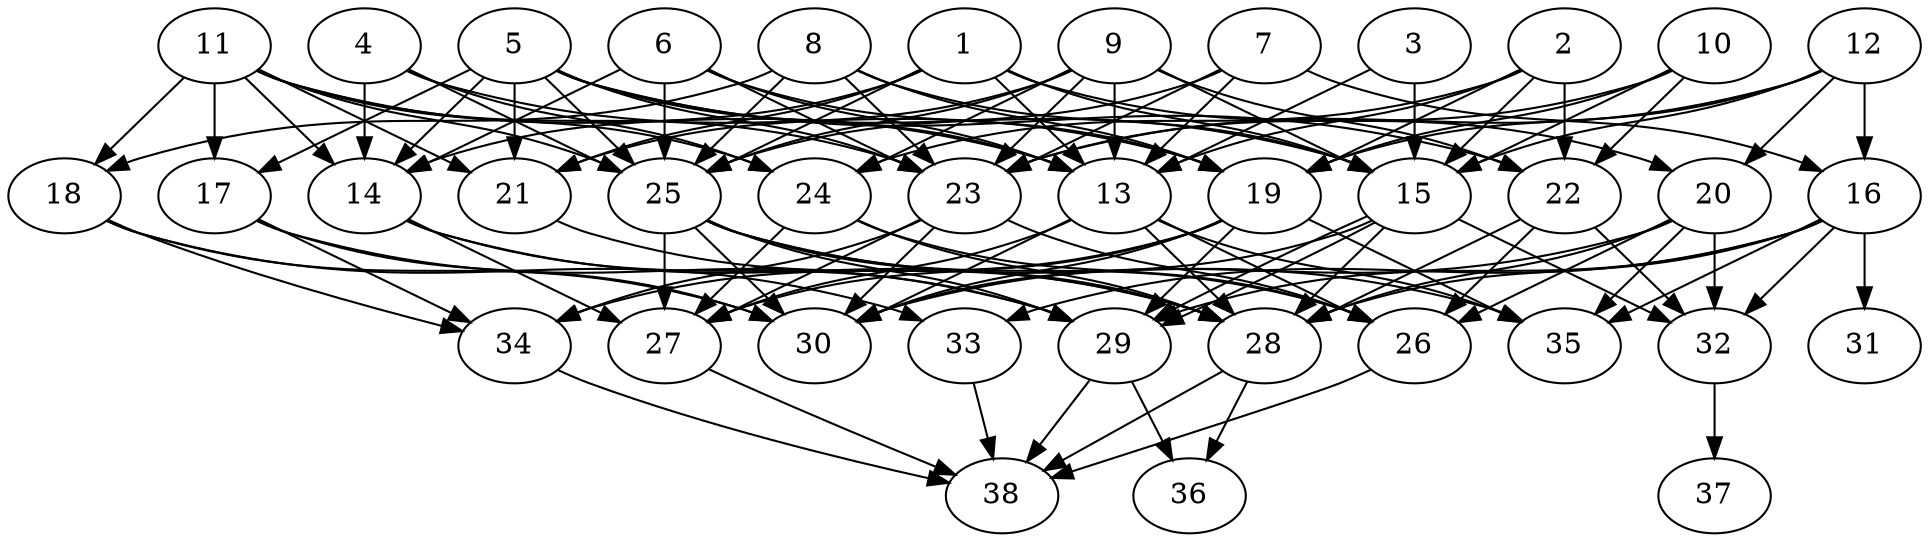 // DAG (tier=3-complex, mode=compute, n=38, ccr=0.494, fat=0.866, density=0.652, regular=0.294, jump=0.267, mindata=1048576, maxdata=16777216)
// DAG automatically generated by daggen at Sun Aug 24 16:33:34 2025
// /home/ermia/Project/Environments/daggen/bin/daggen --dot --ccr 0.494 --fat 0.866 --regular 0.294 --density 0.652 --jump 0.267 --mindata 1048576 --maxdata 16777216 -n 38 
digraph G {
  1 [size="1678167492901470208000", alpha="0.13", expect_size="839083746450735104000"]
  1 -> 13 [size ="1129744380723200"]
  1 -> 14 [size ="1129744380723200"]
  1 -> 15 [size ="1129744380723200"]
  1 -> 20 [size ="1129744380723200"]
  1 -> 21 [size ="1129744380723200"]
  1 -> 25 [size ="1129744380723200"]
  2 [size="19520155788049488", alpha="0.00", expect_size="9760077894024744"]
  2 -> 13 [size ="523930720796672"]
  2 -> 15 [size ="523930720796672"]
  2 -> 19 [size ="523930720796672"]
  2 -> 22 [size ="523930720796672"]
  2 -> 24 [size ="523930720796672"]
  3 [size="606427657519910656", alpha="0.01", expect_size="303213828759955328"]
  3 -> 13 [size ="429446607667200"]
  3 -> 15 [size ="429446607667200"]
  4 [size="9975065212602828", alpha="0.12", expect_size="4987532606301414"]
  4 -> 14 [size ="316453223923712"]
  4 -> 19 [size ="316453223923712"]
  4 -> 24 [size ="316453223923712"]
  4 -> 25 [size ="316453223923712"]
  5 [size="42449565397693568", alpha="0.08", expect_size="21224782698846784"]
  5 -> 13 [size ="683408787243008"]
  5 -> 14 [size ="683408787243008"]
  5 -> 15 [size ="683408787243008"]
  5 -> 17 [size ="683408787243008"]
  5 -> 21 [size ="683408787243008"]
  5 -> 22 [size ="683408787243008"]
  5 -> 23 [size ="683408787243008"]
  5 -> 25 [size ="683408787243008"]
  6 [size="2236003925771681792000", alpha="0.18", expect_size="1118001962885840896000"]
  6 -> 13 [size ="1367954633523200"]
  6 -> 14 [size ="1367954633523200"]
  6 -> 19 [size ="1367954633523200"]
  6 -> 23 [size ="1367954633523200"]
  6 -> 25 [size ="1367954633523200"]
  7 [size="986821986289171584", alpha="0.20", expect_size="493410993144585792"]
  7 -> 13 [size ="1544719381299200"]
  7 -> 16 [size ="1544719381299200"]
  7 -> 23 [size ="1544719381299200"]
  7 -> 25 [size ="1544719381299200"]
  8 [size="702579822456894720", alpha="0.20", expect_size="351289911228447360"]
  8 -> 15 [size ="280443949678592"]
  8 -> 18 [size ="280443949678592"]
  8 -> 19 [size ="280443949678592"]
  8 -> 23 [size ="280443949678592"]
  8 -> 25 [size ="280443949678592"]
  9 [size="231606085340291552", alpha="0.14", expect_size="115803042670145776"]
  9 -> 13 [size ="205375806636032"]
  9 -> 15 [size ="205375806636032"]
  9 -> 21 [size ="205375806636032"]
  9 -> 22 [size ="205375806636032"]
  9 -> 23 [size ="205375806636032"]
  9 -> 24 [size ="205375806636032"]
  9 -> 25 [size ="205375806636032"]
  10 [size="80172013200098784", alpha="0.05", expect_size="40086006600049392"]
  10 -> 15 [size ="1597063489912832"]
  10 -> 19 [size ="1597063489912832"]
  10 -> 22 [size ="1597063489912832"]
  10 -> 23 [size ="1597063489912832"]
  11 [size="226489600909564960", alpha="0.10", expect_size="113244800454782480"]
  11 -> 13 [size ="104885248851968"]
  11 -> 14 [size ="104885248851968"]
  11 -> 17 [size ="104885248851968"]
  11 -> 18 [size ="104885248851968"]
  11 -> 21 [size ="104885248851968"]
  11 -> 23 [size ="104885248851968"]
  11 -> 24 [size ="104885248851968"]
  11 -> 25 [size ="104885248851968"]
  12 [size="4163135022637761", alpha="0.14", expect_size="2081567511318880"]
  12 -> 15 [size ="103525229002752"]
  12 -> 16 [size ="103525229002752"]
  12 -> 19 [size ="103525229002752"]
  12 -> 20 [size ="103525229002752"]
  12 -> 23 [size ="103525229002752"]
  13 [size="875426035951743270912", alpha="0.06", expect_size="437713017975871635456"]
  13 -> 26 [size ="732098683994112"]
  13 -> 27 [size ="732098683994112"]
  13 -> 28 [size ="732098683994112"]
  13 -> 30 [size ="732098683994112"]
  13 -> 35 [size ="732098683994112"]
  14 [size="1612823165022979", alpha="0.19", expect_size="806411582511489"]
  14 -> 27 [size ="94309839798272"]
  14 -> 28 [size ="94309839798272"]
  14 -> 29 [size ="94309839798272"]
  15 [size="12515908939408676", alpha="0.11", expect_size="6257954469704338"]
  15 -> 28 [size ="211227867348992"]
  15 -> 29 [size ="211227867348992"]
  15 -> 29 [size ="211227867348992"]
  15 -> 30 [size ="211227867348992"]
  15 -> 32 [size ="211227867348992"]
  16 [size="2629748341388814336", alpha="0.00", expect_size="1314874170694407168"]
  16 -> 28 [size ="1374174794743808"]
  16 -> 29 [size ="1374174794743808"]
  16 -> 31 [size ="1374174794743808"]
  16 -> 32 [size ="1374174794743808"]
  16 -> 33 [size ="1374174794743808"]
  16 -> 35 [size ="1374174794743808"]
  17 [size="1735801184045371392", alpha="0.14", expect_size="867900592022685696"]
  17 -> 29 [size ="1807518875516928"]
  17 -> 30 [size ="1807518875516928"]
  17 -> 34 [size ="1807518875516928"]
  18 [size="68436719856299280", alpha="0.03", expect_size="34218359928149640"]
  18 -> 30 [size ="2128199781711872"]
  18 -> 33 [size ="2128199781711872"]
  18 -> 34 [size ="2128199781711872"]
  19 [size="2281000784094714", alpha="0.07", expect_size="1140500392047357"]
  19 -> 27 [size ="114034477105152"]
  19 -> 29 [size ="114034477105152"]
  19 -> 30 [size ="114034477105152"]
  19 -> 34 [size ="114034477105152"]
  19 -> 35 [size ="114034477105152"]
  20 [size="70954482265214280", alpha="0.07", expect_size="35477241132607140"]
  20 -> 26 [size ="1450799695659008"]
  20 -> 28 [size ="1450799695659008"]
  20 -> 30 [size ="1450799695659008"]
  20 -> 32 [size ="1450799695659008"]
  20 -> 35 [size ="1450799695659008"]
  21 [size="16937145308387468", alpha="0.18", expect_size="8468572654193734"]
  21 -> 28 [size ="1308623686860800"]
  22 [size="483666646652791232", alpha="0.10", expect_size="241833323326395616"]
  22 -> 26 [size ="199442309316608"]
  22 -> 28 [size ="199442309316608"]
  22 -> 32 [size ="199442309316608"]
  23 [size="70367464284721064", alpha="0.10", expect_size="35183732142360532"]
  23 -> 26 [size ="1305273075499008"]
  23 -> 27 [size ="1305273075499008"]
  23 -> 30 [size ="1305273075499008"]
  23 -> 34 [size ="1305273075499008"]
  24 [size="394459863361175683072", alpha="0.06", expect_size="197229931680587841536"]
  24 -> 26 [size ="430287305572352"]
  24 -> 27 [size ="430287305572352"]
  24 -> 28 [size ="430287305572352"]
  25 [size="1847907064544007680", alpha="0.17", expect_size="923953532272003840"]
  25 -> 26 [size ="1721629889527808"]
  25 -> 27 [size ="1721629889527808"]
  25 -> 28 [size ="1721629889527808"]
  25 -> 29 [size ="1721629889527808"]
  25 -> 30 [size ="1721629889527808"]
  25 -> 35 [size ="1721629889527808"]
  26 [size="70226131315850376", alpha="0.17", expect_size="35113065657925188"]
  26 -> 38 [size ="1136178602442752"]
  27 [size="55052408555831296000", alpha="0.19", expect_size="27526204277915648000"]
  27 -> 38 [size ="115773066444800"]
  28 [size="286843773409763616", alpha="0.02", expect_size="143421886704881808"]
  28 -> 36 [size ="313779707445248"]
  28 -> 38 [size ="313779707445248"]
  29 [size="16646746580366728", alpha="0.11", expect_size="8323373290183364"]
  29 -> 36 [size ="276191932055552"]
  29 -> 38 [size ="276191932055552"]
  30 [size="2227085800677989941248", alpha="0.10", expect_size="1113542900338994970624"]
  31 [size="17221178490250576", alpha="0.01", expect_size="8610589245125288"]
  32 [size="57922989545421040", alpha="0.13", expect_size="28961494772710520"]
  32 -> 37 [size ="1481184433405952"]
  33 [size="43365479716300216", alpha="0.10", expect_size="21682739858150108"]
  33 -> 38 [size ="1538805714649088"]
  34 [size="227091754969347391488", alpha="0.10", expect_size="113545877484673695744"]
  34 -> 38 [size ="297776827072512"]
  35 [size="64238629357117064", alpha="0.08", expect_size="32119314678558532"]
  36 [size="3462535786128502272", alpha="0.02", expect_size="1731267893064251136"]
  37 [size="38191880317799784", alpha="0.09", expect_size="19095940158899892"]
  38 [size="582210239420928640", alpha="0.19", expect_size="291105119710464320"]
}